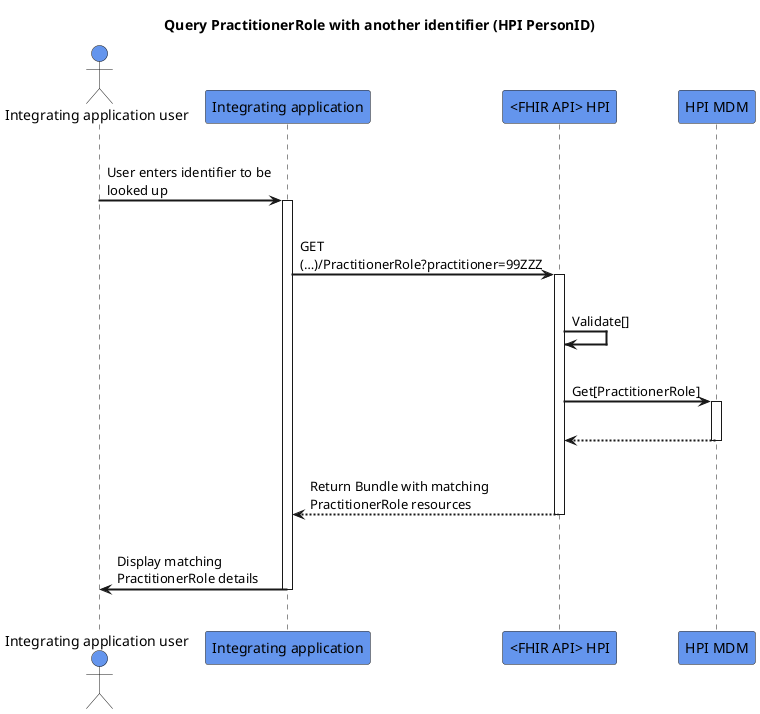 @startuml
skinparam sequenceArrowThickness 2
skinparam roundcorner 5
skinparam maxmessagesize 180
skinparam sequenceParticipant bold
title Query PractitionerRole with another identifier (HPI PersonID)
actor "Integrating application user" as User #CornflowerBlue
participant "Integrating application" as A #CornflowerBlue
participant "<FHIR API> HPI" as B #CornflowerBlue
participant "HPI MDM" as C #CornflowerBlue
|||
User -> A: User enters identifier to be looked up
activate A
|||
A -> B: GET (…)/PractitionerRole?practitioner=99ZZZ
activate B
|||
B -> B: Validate[]
|||
B -> C: Get[PractitionerRole]
activate C
|||

C -[dashed]-> B:  
deactivate C
|||
B -[dashed]-> A:Return Bundle with matching PractitionerRole resources
deactivate B
|||
A -> User: Display matching PractitionerRole details
deactivate A
|||
@enduml
